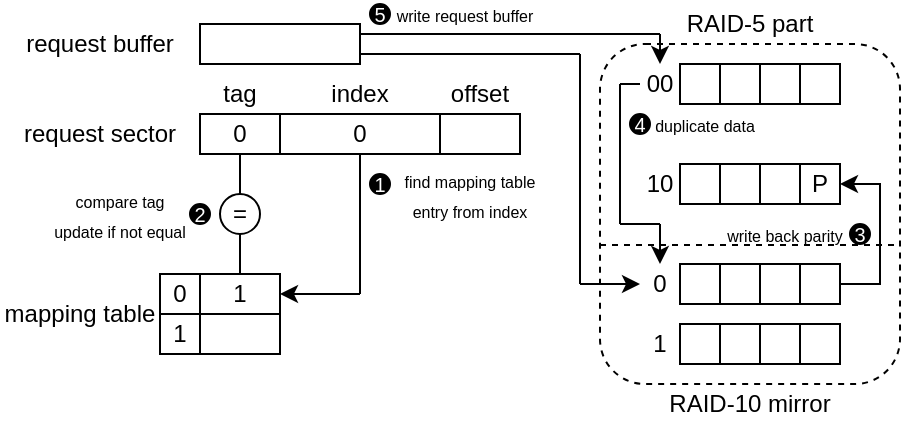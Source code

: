 <mxfile version="25.0.3">
  <diagram name="第 1 页" id="aUOQR-wsq74Hpg31Q0KC">
    <mxGraphModel dx="1037" dy="570" grid="1" gridSize="10" guides="1" tooltips="1" connect="1" arrows="1" fold="1" page="1" pageScale="1" pageWidth="827" pageHeight="1169" math="0" shadow="0">
      <root>
        <mxCell id="0" />
        <mxCell id="1" parent="0" />
        <mxCell id="45SY03B-sCrbb0B-hz9v-48" value="" style="rounded=1;whiteSpace=wrap;html=1;fillColor=none;dashed=1;" vertex="1" parent="1">
          <mxGeometry x="300" y="25" width="150" height="170" as="geometry" />
        </mxCell>
        <mxCell id="45SY03B-sCrbb0B-hz9v-1" value="0" style="rounded=0;whiteSpace=wrap;html=1;fillColor=none;" vertex="1" parent="1">
          <mxGeometry x="100" y="60" width="40" height="20" as="geometry" />
        </mxCell>
        <mxCell id="45SY03B-sCrbb0B-hz9v-2" value="0" style="rounded=0;whiteSpace=wrap;html=1;fillColor=none;" vertex="1" parent="1">
          <mxGeometry x="140" y="60" width="80" height="20" as="geometry" />
        </mxCell>
        <mxCell id="45SY03B-sCrbb0B-hz9v-3" value="" style="rounded=0;whiteSpace=wrap;html=1;fillColor=none;" vertex="1" parent="1">
          <mxGeometry x="220" y="60" width="40" height="20" as="geometry" />
        </mxCell>
        <mxCell id="45SY03B-sCrbb0B-hz9v-4" value="tag" style="rounded=0;whiteSpace=wrap;html=1;fillColor=none;strokeColor=none;" vertex="1" parent="1">
          <mxGeometry x="100" y="40" width="40" height="20" as="geometry" />
        </mxCell>
        <mxCell id="45SY03B-sCrbb0B-hz9v-5" value="index" style="rounded=0;whiteSpace=wrap;html=1;fillColor=none;strokeColor=none;" vertex="1" parent="1">
          <mxGeometry x="160" y="40" width="40" height="20" as="geometry" />
        </mxCell>
        <mxCell id="45SY03B-sCrbb0B-hz9v-6" value="offset" style="rounded=0;whiteSpace=wrap;html=1;fillColor=none;strokeColor=none;" vertex="1" parent="1">
          <mxGeometry x="220" y="40" width="40" height="20" as="geometry" />
        </mxCell>
        <mxCell id="45SY03B-sCrbb0B-hz9v-7" value="request sector" style="rounded=0;whiteSpace=wrap;html=1;fillColor=none;strokeColor=none;" vertex="1" parent="1">
          <mxGeometry x="10" y="60" width="80" height="20" as="geometry" />
        </mxCell>
        <mxCell id="45SY03B-sCrbb0B-hz9v-8" value="1" style="rounded=0;whiteSpace=wrap;html=1;fillColor=none;" vertex="1" parent="1">
          <mxGeometry x="100" y="140" width="40" height="20" as="geometry" />
        </mxCell>
        <mxCell id="45SY03B-sCrbb0B-hz9v-10" value="" style="endArrow=none;html=1;rounded=0;exitX=0.5;exitY=1;exitDx=0;exitDy=0;endSize=6;" edge="1" parent="1" source="45SY03B-sCrbb0B-hz9v-2">
          <mxGeometry width="50" height="50" relative="1" as="geometry">
            <mxPoint x="410" y="230" as="sourcePoint" />
            <mxPoint x="180" y="150" as="targetPoint" />
          </mxGeometry>
        </mxCell>
        <mxCell id="45SY03B-sCrbb0B-hz9v-12" value="=" style="ellipse;whiteSpace=wrap;html=1;aspect=fixed;fillColor=none;" vertex="1" parent="1">
          <mxGeometry x="110" y="100" width="20" height="20" as="geometry" />
        </mxCell>
        <mxCell id="45SY03B-sCrbb0B-hz9v-13" value="" style="endArrow=none;html=1;rounded=0;exitX=0.5;exitY=0;exitDx=0;exitDy=0;entryX=0.5;entryY=1;entryDx=0;entryDy=0;" edge="1" parent="1" source="45SY03B-sCrbb0B-hz9v-8" target="45SY03B-sCrbb0B-hz9v-12">
          <mxGeometry width="50" height="50" relative="1" as="geometry">
            <mxPoint x="410" y="230" as="sourcePoint" />
            <mxPoint x="460" y="180" as="targetPoint" />
          </mxGeometry>
        </mxCell>
        <mxCell id="45SY03B-sCrbb0B-hz9v-14" value="" style="endArrow=none;html=1;rounded=0;exitX=0.5;exitY=0;exitDx=0;exitDy=0;entryX=0.5;entryY=1;entryDx=0;entryDy=0;" edge="1" parent="1" source="45SY03B-sCrbb0B-hz9v-12" target="45SY03B-sCrbb0B-hz9v-1">
          <mxGeometry width="50" height="50" relative="1" as="geometry">
            <mxPoint x="410" y="230" as="sourcePoint" />
            <mxPoint x="460" y="180" as="targetPoint" />
          </mxGeometry>
        </mxCell>
        <mxCell id="45SY03B-sCrbb0B-hz9v-15" value="mapping table" style="rounded=0;whiteSpace=wrap;html=1;fillColor=none;strokeColor=none;" vertex="1" parent="1">
          <mxGeometry y="150" width="80" height="20" as="geometry" />
        </mxCell>
        <mxCell id="45SY03B-sCrbb0B-hz9v-17" value="" style="rounded=0;whiteSpace=wrap;html=1;fillColor=none;" vertex="1" parent="1">
          <mxGeometry x="100" y="160" width="40" height="20" as="geometry" />
        </mxCell>
        <mxCell id="45SY03B-sCrbb0B-hz9v-18" value="0" style="rounded=0;whiteSpace=wrap;html=1;fillColor=none;" vertex="1" parent="1">
          <mxGeometry x="80" y="140" width="20" height="20" as="geometry" />
        </mxCell>
        <mxCell id="45SY03B-sCrbb0B-hz9v-19" value="1" style="rounded=0;whiteSpace=wrap;html=1;fillColor=none;" vertex="1" parent="1">
          <mxGeometry x="80" y="160" width="20" height="20" as="geometry" />
        </mxCell>
        <mxCell id="45SY03B-sCrbb0B-hz9v-21" value="" style="rounded=0;whiteSpace=wrap;html=1;fillColor=none;" vertex="1" parent="1">
          <mxGeometry x="340" y="35" width="20" height="20" as="geometry" />
        </mxCell>
        <mxCell id="45SY03B-sCrbb0B-hz9v-22" value="" style="rounded=0;whiteSpace=wrap;html=1;fillColor=none;" vertex="1" parent="1">
          <mxGeometry x="360" y="35" width="20" height="20" as="geometry" />
        </mxCell>
        <mxCell id="45SY03B-sCrbb0B-hz9v-23" value="" style="rounded=0;whiteSpace=wrap;html=1;fillColor=none;" vertex="1" parent="1">
          <mxGeometry x="380" y="35" width="20" height="20" as="geometry" />
        </mxCell>
        <mxCell id="45SY03B-sCrbb0B-hz9v-24" value="" style="rounded=0;whiteSpace=wrap;html=1;fillColor=none;" vertex="1" parent="1">
          <mxGeometry x="400" y="35" width="20" height="20" as="geometry" />
        </mxCell>
        <mxCell id="45SY03B-sCrbb0B-hz9v-25" value="" style="rounded=0;whiteSpace=wrap;html=1;fillColor=none;" vertex="1" parent="1">
          <mxGeometry x="340" y="85" width="20" height="20" as="geometry" />
        </mxCell>
        <mxCell id="45SY03B-sCrbb0B-hz9v-26" value="" style="rounded=0;whiteSpace=wrap;html=1;fillColor=none;" vertex="1" parent="1">
          <mxGeometry x="360" y="85" width="20" height="20" as="geometry" />
        </mxCell>
        <mxCell id="45SY03B-sCrbb0B-hz9v-27" value="" style="rounded=0;whiteSpace=wrap;html=1;fillColor=none;" vertex="1" parent="1">
          <mxGeometry x="380" y="85" width="20" height="20" as="geometry" />
        </mxCell>
        <mxCell id="45SY03B-sCrbb0B-hz9v-28" value="P" style="rounded=0;whiteSpace=wrap;html=1;fillColor=none;" vertex="1" parent="1">
          <mxGeometry x="400" y="85" width="20" height="20" as="geometry" />
        </mxCell>
        <mxCell id="45SY03B-sCrbb0B-hz9v-29" value="" style="rounded=0;whiteSpace=wrap;html=1;fillColor=none;" vertex="1" parent="1">
          <mxGeometry x="340" y="135" width="20" height="20" as="geometry" />
        </mxCell>
        <mxCell id="45SY03B-sCrbb0B-hz9v-30" value="" style="rounded=0;whiteSpace=wrap;html=1;fillColor=none;" vertex="1" parent="1">
          <mxGeometry x="360" y="135" width="20" height="20" as="geometry" />
        </mxCell>
        <mxCell id="45SY03B-sCrbb0B-hz9v-31" value="" style="rounded=0;whiteSpace=wrap;html=1;fillColor=none;" vertex="1" parent="1">
          <mxGeometry x="380" y="135" width="20" height="20" as="geometry" />
        </mxCell>
        <mxCell id="45SY03B-sCrbb0B-hz9v-47" style="edgeStyle=orthogonalEdgeStyle;rounded=0;orthogonalLoop=1;jettySize=auto;html=1;exitX=1;exitY=0.5;exitDx=0;exitDy=0;entryX=1;entryY=0.5;entryDx=0;entryDy=0;" edge="1" parent="1" source="45SY03B-sCrbb0B-hz9v-32" target="45SY03B-sCrbb0B-hz9v-28">
          <mxGeometry relative="1" as="geometry" />
        </mxCell>
        <mxCell id="45SY03B-sCrbb0B-hz9v-32" value="" style="rounded=0;whiteSpace=wrap;html=1;fillColor=none;" vertex="1" parent="1">
          <mxGeometry x="400" y="135" width="20" height="20" as="geometry" />
        </mxCell>
        <mxCell id="45SY03B-sCrbb0B-hz9v-34" value="" style="rounded=0;whiteSpace=wrap;html=1;fillColor=none;" vertex="1" parent="1">
          <mxGeometry x="340" y="165" width="20" height="20" as="geometry" />
        </mxCell>
        <mxCell id="45SY03B-sCrbb0B-hz9v-35" value="" style="rounded=0;whiteSpace=wrap;html=1;fillColor=none;" vertex="1" parent="1">
          <mxGeometry x="360" y="165" width="20" height="20" as="geometry" />
        </mxCell>
        <mxCell id="45SY03B-sCrbb0B-hz9v-36" value="" style="rounded=0;whiteSpace=wrap;html=1;fillColor=none;" vertex="1" parent="1">
          <mxGeometry x="380" y="165" width="20" height="20" as="geometry" />
        </mxCell>
        <mxCell id="45SY03B-sCrbb0B-hz9v-37" value="" style="rounded=0;whiteSpace=wrap;html=1;fillColor=none;" vertex="1" parent="1">
          <mxGeometry x="400" y="165" width="20" height="20" as="geometry" />
        </mxCell>
        <mxCell id="45SY03B-sCrbb0B-hz9v-38" value="0&lt;span style=&quot;color: rgba(0, 0, 0, 0); font-family: monospace; font-size: 0px; text-align: start; text-wrap-mode: nowrap;&quot;&gt;%3CmxGraphModel%3E%3Croot%3E%3CmxCell%20id%3D%220%22%2F%3E%3CmxCell%20id%3D%221%22%20parent%3D%220%22%2F%3E%3CmxCell%20id%3D%222%22%20value%3D%22%22%20style%3D%22rounded%3D0%3BwhiteSpace%3Dwrap%3Bhtml%3D1%3BfillColor%3Dnone%3B%22%20vertex%3D%221%22%20parent%3D%221%22%3E%3CmxGeometry%20x%3D%22320%22%20y%3D%22120%22%20width%3D%2220%22%20height%3D%2220%22%20as%3D%22geometry%22%2F%3E%3C%2FmxCell%3E%3C%2Froot%3E%3C%2FmxGraphModel%3E&lt;/span&gt;" style="rounded=0;whiteSpace=wrap;html=1;fillColor=none;strokeColor=none;" vertex="1" parent="1">
          <mxGeometry x="320" y="135" width="20" height="20" as="geometry" />
        </mxCell>
        <mxCell id="45SY03B-sCrbb0B-hz9v-39" value="1" style="rounded=0;whiteSpace=wrap;html=1;fillColor=none;strokeColor=none;" vertex="1" parent="1">
          <mxGeometry x="320" y="165" width="20" height="20" as="geometry" />
        </mxCell>
        <mxCell id="45SY03B-sCrbb0B-hz9v-40" value="00" style="rounded=0;whiteSpace=wrap;html=1;fillColor=none;strokeColor=none;" vertex="1" parent="1">
          <mxGeometry x="320" y="35" width="20" height="20" as="geometry" />
        </mxCell>
        <mxCell id="45SY03B-sCrbb0B-hz9v-41" value="10" style="rounded=0;whiteSpace=wrap;html=1;fillColor=none;strokeColor=none;" vertex="1" parent="1">
          <mxGeometry x="320" y="85" width="20" height="20" as="geometry" />
        </mxCell>
        <mxCell id="45SY03B-sCrbb0B-hz9v-42" value="" style="endArrow=none;html=1;rounded=0;entryX=0;entryY=0.5;entryDx=0;entryDy=0;" edge="1" parent="1" target="45SY03B-sCrbb0B-hz9v-40">
          <mxGeometry width="50" height="50" relative="1" as="geometry">
            <mxPoint x="310" y="45" as="sourcePoint" />
            <mxPoint x="460" y="175" as="targetPoint" />
          </mxGeometry>
        </mxCell>
        <mxCell id="45SY03B-sCrbb0B-hz9v-43" value="" style="endArrow=none;html=1;rounded=0;" edge="1" parent="1">
          <mxGeometry width="50" height="50" relative="1" as="geometry">
            <mxPoint x="310" y="45" as="sourcePoint" />
            <mxPoint x="310" y="115" as="targetPoint" />
          </mxGeometry>
        </mxCell>
        <mxCell id="45SY03B-sCrbb0B-hz9v-49" value="" style="endArrow=classic;html=1;rounded=0;entryX=0.5;entryY=0;entryDx=0;entryDy=0;" edge="1" parent="1" target="45SY03B-sCrbb0B-hz9v-38">
          <mxGeometry width="50" height="50" relative="1" as="geometry">
            <mxPoint x="330" y="115" as="sourcePoint" />
            <mxPoint x="460" y="175" as="targetPoint" />
          </mxGeometry>
        </mxCell>
        <mxCell id="45SY03B-sCrbb0B-hz9v-50" value="" style="endArrow=none;html=1;rounded=0;" edge="1" parent="1">
          <mxGeometry width="50" height="50" relative="1" as="geometry">
            <mxPoint x="310" y="115" as="sourcePoint" />
            <mxPoint x="330" y="115" as="targetPoint" />
          </mxGeometry>
        </mxCell>
        <mxCell id="45SY03B-sCrbb0B-hz9v-51" value="" style="endArrow=none;dashed=1;html=1;rounded=0;exitX=0;exitY=0.591;exitDx=0;exitDy=0;exitPerimeter=0;entryX=0.997;entryY=0.591;entryDx=0;entryDy=0;entryPerimeter=0;" edge="1" parent="1" source="45SY03B-sCrbb0B-hz9v-48" target="45SY03B-sCrbb0B-hz9v-48">
          <mxGeometry width="50" height="50" relative="1" as="geometry">
            <mxPoint x="410" y="225" as="sourcePoint" />
            <mxPoint x="460" y="175" as="targetPoint" />
          </mxGeometry>
        </mxCell>
        <mxCell id="45SY03B-sCrbb0B-hz9v-52" value="" style="rounded=0;whiteSpace=wrap;html=1;fillColor=none;" vertex="1" parent="1">
          <mxGeometry x="100" y="15" width="80" height="20" as="geometry" />
        </mxCell>
        <mxCell id="45SY03B-sCrbb0B-hz9v-54" value="" style="endArrow=classic;html=1;rounded=0;entryX=0.5;entryY=0;entryDx=0;entryDy=0;" edge="1" parent="1" target="45SY03B-sCrbb0B-hz9v-40">
          <mxGeometry width="50" height="50" relative="1" as="geometry">
            <mxPoint x="330" y="20" as="sourcePoint" />
            <mxPoint x="440" y="80" as="targetPoint" />
          </mxGeometry>
        </mxCell>
        <mxCell id="45SY03B-sCrbb0B-hz9v-55" value="" style="endArrow=none;html=1;rounded=0;exitX=1;exitY=0.25;exitDx=0;exitDy=0;" edge="1" parent="1" source="45SY03B-sCrbb0B-hz9v-52">
          <mxGeometry width="50" height="50" relative="1" as="geometry">
            <mxPoint x="390" y="130" as="sourcePoint" />
            <mxPoint x="330" y="20" as="targetPoint" />
          </mxGeometry>
        </mxCell>
        <mxCell id="45SY03B-sCrbb0B-hz9v-56" value="" style="endArrow=none;html=1;rounded=0;exitX=1;exitY=0.75;exitDx=0;exitDy=0;" edge="1" parent="1" source="45SY03B-sCrbb0B-hz9v-52">
          <mxGeometry width="50" height="50" relative="1" as="geometry">
            <mxPoint x="390" y="130" as="sourcePoint" />
            <mxPoint x="290" y="30" as="targetPoint" />
          </mxGeometry>
        </mxCell>
        <mxCell id="45SY03B-sCrbb0B-hz9v-57" value="" style="endArrow=none;html=1;rounded=0;" edge="1" parent="1">
          <mxGeometry width="50" height="50" relative="1" as="geometry">
            <mxPoint x="290" y="30" as="sourcePoint" />
            <mxPoint x="290" y="145" as="targetPoint" />
          </mxGeometry>
        </mxCell>
        <mxCell id="45SY03B-sCrbb0B-hz9v-58" value="" style="endArrow=classic;html=1;rounded=0;entryX=0;entryY=0.5;entryDx=0;entryDy=0;" edge="1" parent="1" target="45SY03B-sCrbb0B-hz9v-38">
          <mxGeometry width="50" height="50" relative="1" as="geometry">
            <mxPoint x="290" y="145" as="sourcePoint" />
            <mxPoint x="440" y="80" as="targetPoint" />
          </mxGeometry>
        </mxCell>
        <mxCell id="45SY03B-sCrbb0B-hz9v-60" value="request buffer" style="rounded=0;whiteSpace=wrap;html=1;fillColor=none;strokeColor=none;" vertex="1" parent="1">
          <mxGeometry x="10" y="15" width="80" height="20" as="geometry" />
        </mxCell>
        <mxCell id="45SY03B-sCrbb0B-hz9v-61" value="&lt;font style=&quot;font-size: 10px;&quot; color=&quot;#ffffff&quot;&gt;1&lt;/font&gt;" style="ellipse;whiteSpace=wrap;html=1;aspect=fixed;fillColor=#000000;" vertex="1" parent="1">
          <mxGeometry x="185" y="90" width="10" height="10" as="geometry" />
        </mxCell>
        <mxCell id="45SY03B-sCrbb0B-hz9v-62" value="&lt;font style=&quot;font-size: 10px;&quot; color=&quot;#ffffff&quot;&gt;2&lt;/font&gt;" style="ellipse;whiteSpace=wrap;html=1;aspect=fixed;fillColor=#000000;" vertex="1" parent="1">
          <mxGeometry x="95" y="105" width="10" height="10" as="geometry" />
        </mxCell>
        <mxCell id="45SY03B-sCrbb0B-hz9v-63" value="&lt;font style=&quot;font-size: 10px;&quot; color=&quot;#ffffff&quot;&gt;3&lt;/font&gt;" style="ellipse;whiteSpace=wrap;html=1;aspect=fixed;fillColor=#000000;" vertex="1" parent="1">
          <mxGeometry x="425" y="115" width="10" height="10" as="geometry" />
        </mxCell>
        <mxCell id="45SY03B-sCrbb0B-hz9v-64" value="&lt;font style=&quot;font-size: 10px;&quot; color=&quot;#ffffff&quot;&gt;4&lt;/font&gt;" style="ellipse;whiteSpace=wrap;html=1;aspect=fixed;fillColor=#000000;" vertex="1" parent="1">
          <mxGeometry x="315" y="60" width="10" height="10" as="geometry" />
        </mxCell>
        <mxCell id="45SY03B-sCrbb0B-hz9v-65" value="&lt;font style=&quot;font-size: 10px;&quot; color=&quot;#ffffff&quot;&gt;5&lt;/font&gt;" style="ellipse;whiteSpace=wrap;html=1;aspect=fixed;fillColor=#000000;" vertex="1" parent="1">
          <mxGeometry x="185" y="5" width="10" height="10" as="geometry" />
        </mxCell>
        <mxCell id="45SY03B-sCrbb0B-hz9v-71" value="" style="endArrow=classic;html=1;rounded=0;entryX=1;entryY=0.5;entryDx=0;entryDy=0;" edge="1" parent="1" target="45SY03B-sCrbb0B-hz9v-8">
          <mxGeometry width="50" height="50" relative="1" as="geometry">
            <mxPoint x="180" y="150" as="sourcePoint" />
            <mxPoint x="180" y="160" as="targetPoint" />
          </mxGeometry>
        </mxCell>
        <mxCell id="45SY03B-sCrbb0B-hz9v-72" value="&lt;font style=&quot;font-size: 8px;&quot;&gt;find mapping table entry from index&lt;/font&gt;" style="rounded=0;whiteSpace=wrap;html=1;fillColor=none;strokeColor=none;" vertex="1" parent="1">
          <mxGeometry x="195" y="90" width="80" height="20" as="geometry" />
        </mxCell>
        <mxCell id="45SY03B-sCrbb0B-hz9v-73" value="&lt;font style=&quot;font-size: 8px;&quot;&gt;compare tag&lt;/font&gt;&lt;div&gt;&lt;font style=&quot;font-size: 8px;&quot;&gt;update if not equal&lt;/font&gt;&lt;/div&gt;" style="rounded=0;whiteSpace=wrap;html=1;fillColor=none;strokeColor=none;" vertex="1" parent="1">
          <mxGeometry x="20" y="100" width="80" height="20" as="geometry" />
        </mxCell>
        <mxCell id="45SY03B-sCrbb0B-hz9v-74" value="&lt;font style=&quot;font-size: 8px;&quot;&gt;write back parity&lt;/font&gt;" style="rounded=0;whiteSpace=wrap;html=1;fillColor=none;strokeColor=none;" vertex="1" parent="1">
          <mxGeometry x="360" y="115" width="65" height="10" as="geometry" />
        </mxCell>
        <mxCell id="45SY03B-sCrbb0B-hz9v-75" value="&lt;font style=&quot;font-size: 8px;&quot;&gt;duplicate data&lt;/font&gt;" style="rounded=0;whiteSpace=wrap;html=1;fillColor=none;strokeColor=none;" vertex="1" parent="1">
          <mxGeometry x="325" y="60" width="55" height="10" as="geometry" />
        </mxCell>
        <mxCell id="45SY03B-sCrbb0B-hz9v-76" value="&lt;font style=&quot;font-size: 8px;&quot;&gt;write request buffer&lt;/font&gt;" style="rounded=0;whiteSpace=wrap;html=1;fillColor=none;strokeColor=none;" vertex="1" parent="1">
          <mxGeometry x="195" y="5" width="75" height="10" as="geometry" />
        </mxCell>
        <mxCell id="45SY03B-sCrbb0B-hz9v-77" value="RAID-5 part" style="rounded=0;whiteSpace=wrap;html=1;fillColor=none;strokeColor=none;" vertex="1" parent="1">
          <mxGeometry x="335" y="5" width="80" height="20" as="geometry" />
        </mxCell>
        <mxCell id="45SY03B-sCrbb0B-hz9v-78" value="RAID-10 mirror" style="rounded=0;whiteSpace=wrap;html=1;fillColor=none;strokeColor=none;" vertex="1" parent="1">
          <mxGeometry x="325" y="195" width="100" height="20" as="geometry" />
        </mxCell>
      </root>
    </mxGraphModel>
  </diagram>
</mxfile>
